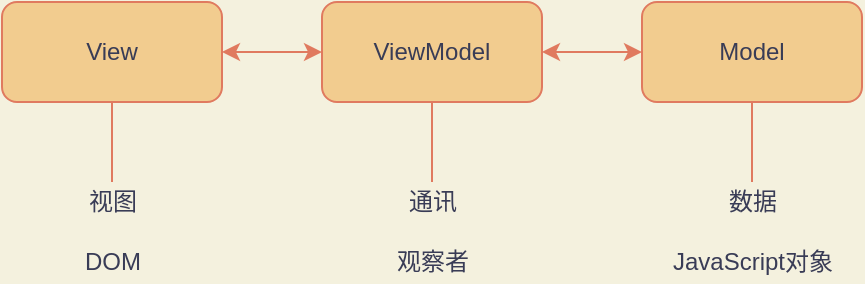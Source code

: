 <mxfile version="15.4.0" type="device"><diagram id="wonnSoy6weSbrRR_s9xn" name="第 1 页"><mxGraphModel dx="1038" dy="607" grid="1" gridSize="10" guides="1" tooltips="1" connect="0" arrows="1" fold="1" page="1" pageScale="1" pageWidth="827" pageHeight="1169" background="#F4F1DE" math="0" shadow="0"><root><mxCell id="0"/><mxCell id="1" parent="0"/><mxCell id="niAlZjyEUMctSKMPmeJc-4" value="" style="edgeStyle=orthogonalEdgeStyle;rounded=0;orthogonalLoop=1;jettySize=auto;html=1;startArrow=classic;startFill=1;labelBackgroundColor=#F4F1DE;strokeColor=#E07A5F;fontColor=#393C56;" edge="1" parent="1" source="niAlZjyEUMctSKMPmeJc-1" target="niAlZjyEUMctSKMPmeJc-2"><mxGeometry relative="1" as="geometry"><Array as="points"><mxPoint x="250" y="215"/><mxPoint x="250" y="215"/></Array></mxGeometry></mxCell><mxCell id="niAlZjyEUMctSKMPmeJc-8" value="" style="edgeStyle=orthogonalEdgeStyle;rounded=0;orthogonalLoop=1;jettySize=auto;html=1;startArrow=none;startFill=0;strokeWidth=1;endArrow=none;endFill=0;labelBackgroundColor=#F4F1DE;strokeColor=#E07A5F;fontColor=#393C56;" edge="1" parent="1" source="niAlZjyEUMctSKMPmeJc-1" target="niAlZjyEUMctSKMPmeJc-7"><mxGeometry relative="1" as="geometry"><Array as="points"><mxPoint x="175" y="280"/><mxPoint x="175" y="280"/></Array></mxGeometry></mxCell><mxCell id="niAlZjyEUMctSKMPmeJc-1" value="View" style="rounded=1;whiteSpace=wrap;html=1;fillColor=#F2CC8F;strokeColor=#E07A5F;fontColor=#393C56;" vertex="1" parent="1"><mxGeometry x="120" y="190" width="110" height="50" as="geometry"/></mxCell><mxCell id="niAlZjyEUMctSKMPmeJc-6" value="" style="edgeStyle=orthogonalEdgeStyle;rounded=0;orthogonalLoop=1;jettySize=auto;html=1;startArrow=classic;startFill=1;labelBackgroundColor=#F4F1DE;strokeColor=#E07A5F;fontColor=#393C56;" edge="1" parent="1" source="niAlZjyEUMctSKMPmeJc-2" target="niAlZjyEUMctSKMPmeJc-3"><mxGeometry relative="1" as="geometry"/></mxCell><mxCell id="niAlZjyEUMctSKMPmeJc-17" value="" style="edgeStyle=orthogonalEdgeStyle;rounded=0;orthogonalLoop=1;jettySize=auto;html=1;startArrow=none;startFill=0;endArrow=none;endFill=0;strokeWidth=1;labelBackgroundColor=#F4F1DE;strokeColor=#E07A5F;fontColor=#393C56;" edge="1" parent="1" source="niAlZjyEUMctSKMPmeJc-2" target="niAlZjyEUMctSKMPmeJc-12"><mxGeometry relative="1" as="geometry"/></mxCell><mxCell id="niAlZjyEUMctSKMPmeJc-2" value="ViewModel" style="rounded=1;whiteSpace=wrap;html=1;fillColor=#F2CC8F;strokeColor=#E07A5F;fontColor=#393C56;" vertex="1" parent="1"><mxGeometry x="280" y="190" width="110" height="50" as="geometry"/></mxCell><mxCell id="niAlZjyEUMctSKMPmeJc-19" value="" style="edgeStyle=orthogonalEdgeStyle;rounded=0;orthogonalLoop=1;jettySize=auto;html=1;startArrow=none;startFill=0;endArrow=none;endFill=0;strokeWidth=1;labelBackgroundColor=#F4F1DE;strokeColor=#E07A5F;fontColor=#393C56;" edge="1" parent="1" source="niAlZjyEUMctSKMPmeJc-3" target="niAlZjyEUMctSKMPmeJc-18"><mxGeometry relative="1" as="geometry"/></mxCell><mxCell id="niAlZjyEUMctSKMPmeJc-3" value="Model" style="rounded=1;whiteSpace=wrap;html=1;fillColor=#F2CC8F;strokeColor=#E07A5F;fontColor=#393C56;" vertex="1" parent="1"><mxGeometry x="440" y="190" width="110" height="50" as="geometry"/></mxCell><mxCell id="niAlZjyEUMctSKMPmeJc-7" value="视图" style="text;html=1;align=center;verticalAlign=middle;resizable=0;points=[];autosize=1;strokeColor=none;fillColor=none;fontColor=#393C56;" vertex="1" parent="1"><mxGeometry x="155" y="280" width="40" height="20" as="geometry"/></mxCell><mxCell id="niAlZjyEUMctSKMPmeJc-9" value="DOM" style="text;html=1;align=center;verticalAlign=middle;resizable=0;points=[];autosize=1;strokeColor=none;fillColor=none;fontColor=#393C56;" vertex="1" parent="1"><mxGeometry x="155" y="310" width="40" height="20" as="geometry"/></mxCell><mxCell id="niAlZjyEUMctSKMPmeJc-12" value="通讯" style="text;html=1;align=center;verticalAlign=middle;resizable=0;points=[];autosize=1;strokeColor=none;fillColor=none;fontColor=#393C56;" vertex="1" parent="1"><mxGeometry x="315" y="280" width="40" height="20" as="geometry"/></mxCell><mxCell id="niAlZjyEUMctSKMPmeJc-13" value="观察者" style="text;html=1;align=center;verticalAlign=middle;resizable=0;points=[];autosize=1;strokeColor=none;fillColor=none;fontColor=#393C56;" vertex="1" parent="1"><mxGeometry x="310" y="310" width="50" height="20" as="geometry"/></mxCell><mxCell id="niAlZjyEUMctSKMPmeJc-18" value="数据" style="text;html=1;align=center;verticalAlign=middle;resizable=0;points=[];autosize=1;strokeColor=none;fillColor=none;fontColor=#393C56;" vertex="1" parent="1"><mxGeometry x="475" y="280" width="40" height="20" as="geometry"/></mxCell><mxCell id="niAlZjyEUMctSKMPmeJc-20" value="JavaScript对象" style="text;html=1;align=center;verticalAlign=middle;resizable=0;points=[];autosize=1;strokeColor=none;fillColor=none;fontColor=#393C56;" vertex="1" parent="1"><mxGeometry x="445" y="310" width="100" height="20" as="geometry"/></mxCell></root></mxGraphModel></diagram></mxfile>
